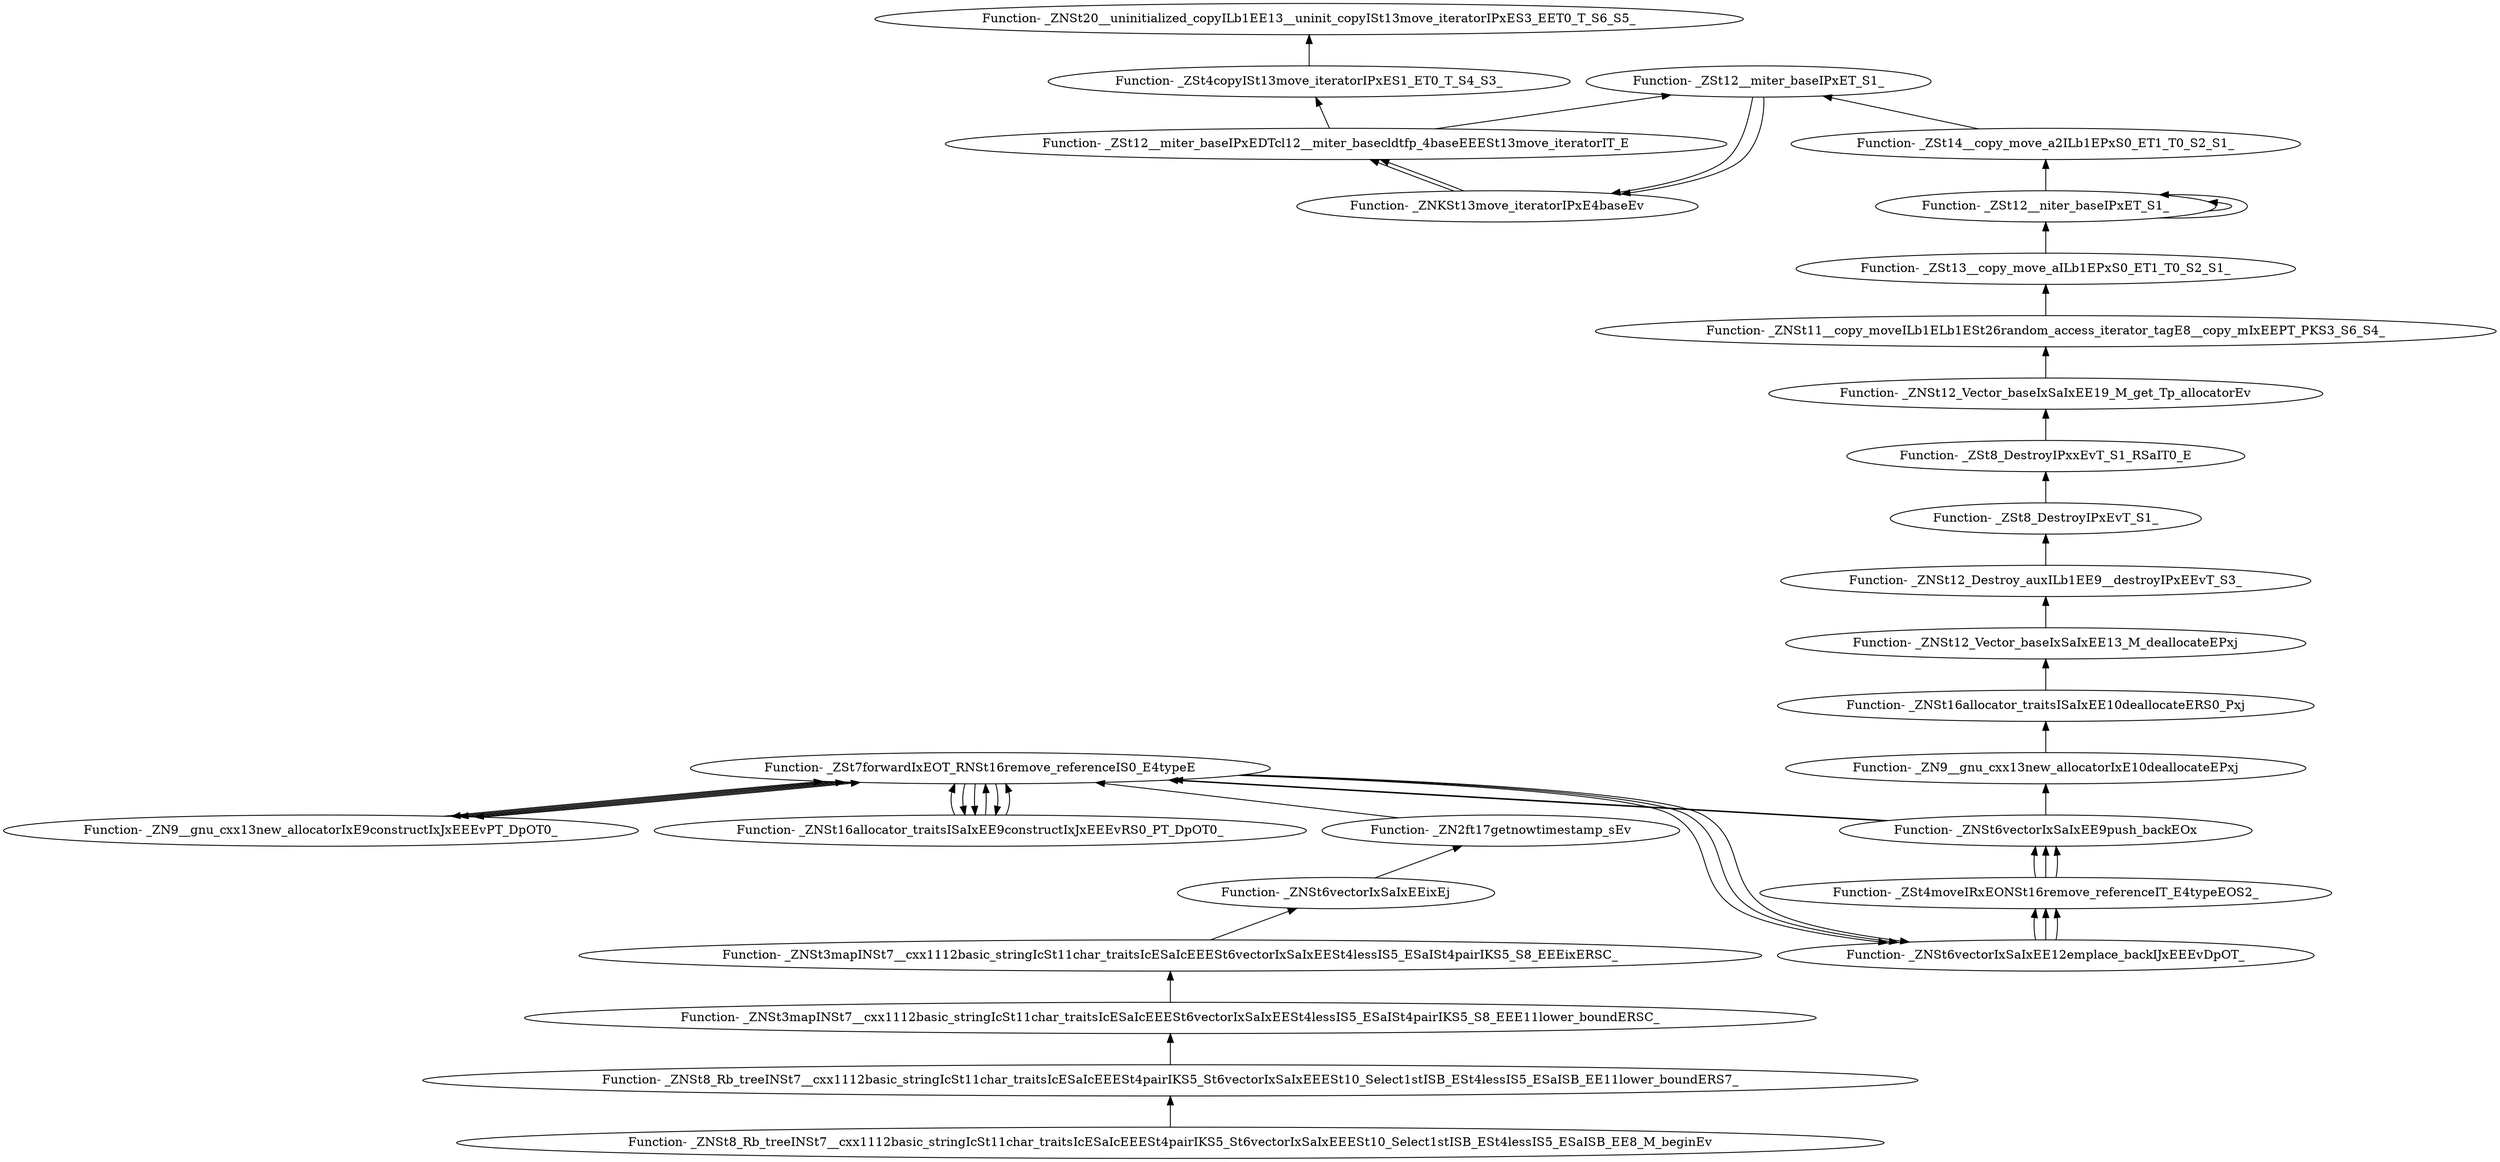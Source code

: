 digraph {
	"Function- _ZNSt8_Rb_treeINSt7__cxx1112basic_stringIcSt11char_traitsIcESaIcEEESt4pairIKS5_St6vectorIxSaIxEEESt10_Select1stISB_ESt4lessIS5_ESaISB_EE8_M_beginEv"
	"Function- _ZNSt8_Rb_treeINSt7__cxx1112basic_stringIcSt11char_traitsIcESaIcEEESt4pairIKS5_St6vectorIxSaIxEEESt10_Select1stISB_ESt4lessIS5_ESaISB_EE11lower_boundERS7_"
	"Function- _ZNSt8_Rb_treeINSt7__cxx1112basic_stringIcSt11char_traitsIcESaIcEEESt4pairIKS5_St6vectorIxSaIxEEESt10_Select1stISB_ESt4lessIS5_ESaISB_EE11lower_boundERS7_" -> "Function- _ZNSt8_Rb_treeINSt7__cxx1112basic_stringIcSt11char_traitsIcESaIcEEESt4pairIKS5_St6vectorIxSaIxEEESt10_Select1stISB_ESt4lessIS5_ESaISB_EE8_M_beginEv" [dir=back]
	"Function- _ZNSt3mapINSt7__cxx1112basic_stringIcSt11char_traitsIcESaIcEEESt6vectorIxSaIxEESt4lessIS5_ESaISt4pairIKS5_S8_EEE11lower_boundERSC_"
	"Function- _ZNSt3mapINSt7__cxx1112basic_stringIcSt11char_traitsIcESaIcEEESt6vectorIxSaIxEESt4lessIS5_ESaISt4pairIKS5_S8_EEE11lower_boundERSC_" -> "Function- _ZNSt8_Rb_treeINSt7__cxx1112basic_stringIcSt11char_traitsIcESaIcEEESt4pairIKS5_St6vectorIxSaIxEEESt10_Select1stISB_ESt4lessIS5_ESaISB_EE11lower_boundERS7_" [dir=back]
	"Function- _ZNSt3mapINSt7__cxx1112basic_stringIcSt11char_traitsIcESaIcEEESt6vectorIxSaIxEESt4lessIS5_ESaISt4pairIKS5_S8_EEEixERSC_"
	"Function- _ZNSt3mapINSt7__cxx1112basic_stringIcSt11char_traitsIcESaIcEEESt6vectorIxSaIxEESt4lessIS5_ESaISt4pairIKS5_S8_EEEixERSC_" -> "Function- _ZNSt3mapINSt7__cxx1112basic_stringIcSt11char_traitsIcESaIcEEESt6vectorIxSaIxEESt4lessIS5_ESaISt4pairIKS5_S8_EEE11lower_boundERSC_" [dir=back]
	"Function- _ZNSt6vectorIxSaIxEEixEj"
	"Function- _ZNSt6vectorIxSaIxEEixEj" -> "Function- _ZNSt3mapINSt7__cxx1112basic_stringIcSt11char_traitsIcESaIcEEESt6vectorIxSaIxEESt4lessIS5_ESaISt4pairIKS5_S8_EEEixERSC_" [dir=back]
	"Function- _ZN2ft17getnowtimestamp_sEv"
	"Function- _ZN2ft17getnowtimestamp_sEv" -> "Function- _ZNSt6vectorIxSaIxEEixEj" [dir=back]
	"Function- _ZSt7forwardIxEOT_RNSt16remove_referenceIS0_E4typeE"
	"Function- _ZSt7forwardIxEOT_RNSt16remove_referenceIS0_E4typeE" -> "Function- _ZN2ft17getnowtimestamp_sEv" [dir=back]
	"Function- _ZN9__gnu_cxx13new_allocatorIxE9constructIxJxEEEvPT_DpOT0_"
	"Function- _ZN9__gnu_cxx13new_allocatorIxE9constructIxJxEEEvPT_DpOT0_" -> "Function- _ZSt7forwardIxEOT_RNSt16remove_referenceIS0_E4typeE" [dir=back]
	"Function- _ZSt7forwardIxEOT_RNSt16remove_referenceIS0_E4typeE"
	"Function- _ZSt7forwardIxEOT_RNSt16remove_referenceIS0_E4typeE" -> "Function- _ZN9__gnu_cxx13new_allocatorIxE9constructIxJxEEEvPT_DpOT0_" [dir=back]
	"Function- _ZNSt16allocator_traitsISaIxEE9constructIxJxEEEvRS0_PT_DpOT0_"
	"Function- _ZNSt16allocator_traitsISaIxEE9constructIxJxEEEvRS0_PT_DpOT0_" -> "Function- _ZSt7forwardIxEOT_RNSt16remove_referenceIS0_E4typeE" [dir=back]
	"Function- _ZSt7forwardIxEOT_RNSt16remove_referenceIS0_E4typeE"
	"Function- _ZSt7forwardIxEOT_RNSt16remove_referenceIS0_E4typeE" -> "Function- _ZNSt16allocator_traitsISaIxEE9constructIxJxEEEvRS0_PT_DpOT0_" [dir=back]
	"Function- _ZNSt6vectorIxSaIxEE12emplace_backIJxEEEvDpOT_"
	"Function- _ZNSt6vectorIxSaIxEE12emplace_backIJxEEEvDpOT_" -> "Function- _ZSt7forwardIxEOT_RNSt16remove_referenceIS0_E4typeE" [dir=back]
	"Function- _ZSt4moveIRxEONSt16remove_referenceIT_E4typeEOS2_"
	"Function- _ZSt4moveIRxEONSt16remove_referenceIT_E4typeEOS2_" -> "Function- _ZNSt6vectorIxSaIxEE12emplace_backIJxEEEvDpOT_" [dir=back]
	"Function- _ZNSt6vectorIxSaIxEE9push_backEOx"
	"Function- _ZNSt6vectorIxSaIxEE9push_backEOx" -> "Function- _ZSt4moveIRxEONSt16remove_referenceIT_E4typeEOS2_" [dir=back]
	"Function- _ZSt7forwardIxEOT_RNSt16remove_referenceIS0_E4typeE"
	"Function- _ZSt7forwardIxEOT_RNSt16remove_referenceIS0_E4typeE" -> "Function- _ZNSt6vectorIxSaIxEE9push_backEOx" [dir=back]
	"Function- _ZN9__gnu_cxx13new_allocatorIxE9constructIxJxEEEvPT_DpOT0_"
	"Function- _ZN9__gnu_cxx13new_allocatorIxE9constructIxJxEEEvPT_DpOT0_" -> "Function- _ZSt7forwardIxEOT_RNSt16remove_referenceIS0_E4typeE" [dir=back]
	"Function- _ZSt7forwardIxEOT_RNSt16remove_referenceIS0_E4typeE"
	"Function- _ZSt7forwardIxEOT_RNSt16remove_referenceIS0_E4typeE" -> "Function- _ZN9__gnu_cxx13new_allocatorIxE9constructIxJxEEEvPT_DpOT0_" [dir=back]
	"Function- _ZNSt16allocator_traitsISaIxEE9constructIxJxEEEvRS0_PT_DpOT0_"
	"Function- _ZNSt16allocator_traitsISaIxEE9constructIxJxEEEvRS0_PT_DpOT0_" -> "Function- _ZSt7forwardIxEOT_RNSt16remove_referenceIS0_E4typeE" [dir=back]
	"Function- _ZSt7forwardIxEOT_RNSt16remove_referenceIS0_E4typeE"
	"Function- _ZSt7forwardIxEOT_RNSt16remove_referenceIS0_E4typeE" -> "Function- _ZNSt16allocator_traitsISaIxEE9constructIxJxEEEvRS0_PT_DpOT0_" [dir=back]
	"Function- _ZNSt6vectorIxSaIxEE12emplace_backIJxEEEvDpOT_"
	"Function- _ZNSt6vectorIxSaIxEE12emplace_backIJxEEEvDpOT_" -> "Function- _ZSt7forwardIxEOT_RNSt16remove_referenceIS0_E4typeE" [dir=back]
	"Function- _ZSt4moveIRxEONSt16remove_referenceIT_E4typeEOS2_"
	"Function- _ZSt4moveIRxEONSt16remove_referenceIT_E4typeEOS2_" -> "Function- _ZNSt6vectorIxSaIxEE12emplace_backIJxEEEvDpOT_" [dir=back]
	"Function- _ZNSt6vectorIxSaIxEE9push_backEOx"
	"Function- _ZNSt6vectorIxSaIxEE9push_backEOx" -> "Function- _ZSt4moveIRxEONSt16remove_referenceIT_E4typeEOS2_" [dir=back]
	"Function- _ZSt7forwardIxEOT_RNSt16remove_referenceIS0_E4typeE"
	"Function- _ZSt7forwardIxEOT_RNSt16remove_referenceIS0_E4typeE" -> "Function- _ZNSt6vectorIxSaIxEE9push_backEOx" [dir=back]
	"Function- _ZN9__gnu_cxx13new_allocatorIxE9constructIxJxEEEvPT_DpOT0_"
	"Function- _ZN9__gnu_cxx13new_allocatorIxE9constructIxJxEEEvPT_DpOT0_" -> "Function- _ZSt7forwardIxEOT_RNSt16remove_referenceIS0_E4typeE" [dir=back]
	"Function- _ZSt7forwardIxEOT_RNSt16remove_referenceIS0_E4typeE"
	"Function- _ZSt7forwardIxEOT_RNSt16remove_referenceIS0_E4typeE" -> "Function- _ZN9__gnu_cxx13new_allocatorIxE9constructIxJxEEEvPT_DpOT0_" [dir=back]
	"Function- _ZNSt16allocator_traitsISaIxEE9constructIxJxEEEvRS0_PT_DpOT0_"
	"Function- _ZNSt16allocator_traitsISaIxEE9constructIxJxEEEvRS0_PT_DpOT0_" -> "Function- _ZSt7forwardIxEOT_RNSt16remove_referenceIS0_E4typeE" [dir=back]
	"Function- _ZSt7forwardIxEOT_RNSt16remove_referenceIS0_E4typeE"
	"Function- _ZSt7forwardIxEOT_RNSt16remove_referenceIS0_E4typeE" -> "Function- _ZNSt16allocator_traitsISaIxEE9constructIxJxEEEvRS0_PT_DpOT0_" [dir=back]
	"Function- _ZNSt6vectorIxSaIxEE12emplace_backIJxEEEvDpOT_"
	"Function- _ZNSt6vectorIxSaIxEE12emplace_backIJxEEEvDpOT_" -> "Function- _ZSt7forwardIxEOT_RNSt16remove_referenceIS0_E4typeE" [dir=back]
	"Function- _ZSt4moveIRxEONSt16remove_referenceIT_E4typeEOS2_"
	"Function- _ZSt4moveIRxEONSt16remove_referenceIT_E4typeEOS2_" -> "Function- _ZNSt6vectorIxSaIxEE12emplace_backIJxEEEvDpOT_" [dir=back]
	"Function- _ZNSt6vectorIxSaIxEE9push_backEOx"
	"Function- _ZNSt6vectorIxSaIxEE9push_backEOx" -> "Function- _ZSt4moveIRxEONSt16remove_referenceIT_E4typeEOS2_" [dir=back]
	"Function- _ZN9__gnu_cxx13new_allocatorIxE10deallocateEPxj"
	"Function- _ZN9__gnu_cxx13new_allocatorIxE10deallocateEPxj" -> "Function- _ZNSt6vectorIxSaIxEE9push_backEOx" [dir=back]
	"Function- _ZNSt16allocator_traitsISaIxEE10deallocateERS0_Pxj"
	"Function- _ZNSt16allocator_traitsISaIxEE10deallocateERS0_Pxj" -> "Function- _ZN9__gnu_cxx13new_allocatorIxE10deallocateEPxj" [dir=back]
	"Function- _ZNSt12_Vector_baseIxSaIxEE13_M_deallocateEPxj"
	"Function- _ZNSt12_Vector_baseIxSaIxEE13_M_deallocateEPxj" -> "Function- _ZNSt16allocator_traitsISaIxEE10deallocateERS0_Pxj" [dir=back]
	"Function- _ZNSt12_Destroy_auxILb1EE9__destroyIPxEEvT_S3_"
	"Function- _ZNSt12_Destroy_auxILb1EE9__destroyIPxEEvT_S3_" -> "Function- _ZNSt12_Vector_baseIxSaIxEE13_M_deallocateEPxj" [dir=back]
	"Function- _ZSt8_DestroyIPxEvT_S1_"
	"Function- _ZSt8_DestroyIPxEvT_S1_" -> "Function- _ZNSt12_Destroy_auxILb1EE9__destroyIPxEEvT_S3_" [dir=back]
	"Function- _ZSt8_DestroyIPxxEvT_S1_RSaIT0_E"
	"Function- _ZSt8_DestroyIPxxEvT_S1_RSaIT0_E" -> "Function- _ZSt8_DestroyIPxEvT_S1_" [dir=back]
	"Function- _ZNSt12_Vector_baseIxSaIxEE19_M_get_Tp_allocatorEv"
	"Function- _ZNSt12_Vector_baseIxSaIxEE19_M_get_Tp_allocatorEv" -> "Function- _ZSt8_DestroyIPxxEvT_S1_RSaIT0_E" [dir=back]
	"Function- _ZNSt11__copy_moveILb1ELb1ESt26random_access_iterator_tagE8__copy_mIxEEPT_PKS3_S6_S4_"
	"Function- _ZNSt11__copy_moveILb1ELb1ESt26random_access_iterator_tagE8__copy_mIxEEPT_PKS3_S6_S4_" -> "Function- _ZNSt12_Vector_baseIxSaIxEE19_M_get_Tp_allocatorEv" [dir=back]
	"Function- _ZSt13__copy_move_aILb1EPxS0_ET1_T0_S2_S1_"
	"Function- _ZSt13__copy_move_aILb1EPxS0_ET1_T0_S2_S1_" -> "Function- _ZNSt11__copy_moveILb1ELb1ESt26random_access_iterator_tagE8__copy_mIxEEPT_PKS3_S6_S4_" [dir=back]
	"Function- _ZSt12__niter_baseIPxET_S1_"
	"Function- _ZSt12__niter_baseIPxET_S1_" -> "Function- _ZSt13__copy_move_aILb1EPxS0_ET1_T0_S2_S1_" [dir=back]
	"Function- _ZSt12__niter_baseIPxET_S1_"
	"Function- _ZSt12__niter_baseIPxET_S1_" -> "Function- _ZSt12__niter_baseIPxET_S1_" [dir=back]
	"Function- _ZSt12__niter_baseIPxET_S1_"
	"Function- _ZSt12__niter_baseIPxET_S1_" -> "Function- _ZSt12__niter_baseIPxET_S1_" [dir=back]
	"Function- _ZSt14__copy_move_a2ILb1EPxS0_ET1_T0_S2_S1_"
	"Function- _ZSt14__copy_move_a2ILb1EPxS0_ET1_T0_S2_S1_" -> "Function- _ZSt12__niter_baseIPxET_S1_" [dir=back]
	"Function- _ZSt12__miter_baseIPxET_S1_"
	"Function- _ZSt12__miter_baseIPxET_S1_" -> "Function- _ZSt14__copy_move_a2ILb1EPxS0_ET1_T0_S2_S1_" [dir=back]
	"Function- _ZNKSt13move_iteratorIPxE4baseEv"
	"Function- _ZNKSt13move_iteratorIPxE4baseEv" -> "Function- _ZSt12__miter_baseIPxET_S1_" [dir=back]
	"Function- _ZSt12__miter_baseIPxEDTcl12__miter_basecldtfp_4baseEEESt13move_iteratorIT_E"
	"Function- _ZSt12__miter_baseIPxEDTcl12__miter_basecldtfp_4baseEEESt13move_iteratorIT_E" -> "Function- _ZNKSt13move_iteratorIPxE4baseEv" [dir=back]
	"Function- _ZSt12__miter_baseIPxET_S1_"
	"Function- _ZSt12__miter_baseIPxET_S1_" -> "Function- _ZSt12__miter_baseIPxEDTcl12__miter_basecldtfp_4baseEEESt13move_iteratorIT_E" [dir=back]
	"Function- _ZNKSt13move_iteratorIPxE4baseEv"
	"Function- _ZNKSt13move_iteratorIPxE4baseEv" -> "Function- _ZSt12__miter_baseIPxET_S1_" [dir=back]
	"Function- _ZSt12__miter_baseIPxEDTcl12__miter_basecldtfp_4baseEEESt13move_iteratorIT_E"
	"Function- _ZSt12__miter_baseIPxEDTcl12__miter_basecldtfp_4baseEEESt13move_iteratorIT_E" -> "Function- _ZNKSt13move_iteratorIPxE4baseEv" [dir=back]
	"Function- _ZSt4copyISt13move_iteratorIPxES1_ET0_T_S4_S3_"
	"Function- _ZSt4copyISt13move_iteratorIPxES1_ET0_T_S4_S3_" -> "Function- _ZSt12__miter_baseIPxEDTcl12__miter_basecldtfp_4baseEEESt13move_iteratorIT_E" [dir=back]
	"Function- _ZNSt20__uninitialized_copyILb1EE13__uninit_copyISt13move_iteratorIPxES3_EET0_T_S6_S5_"
	"Function- _ZNSt20__uninitialized_copyILb1EE13__uninit_copyISt13move_iteratorIPxES3_EET0_T_S6_S5_" -> "Function- _ZSt4copyISt13move_iteratorIPxES1_ET0_T_S4_S3_" [dir=back]
}
